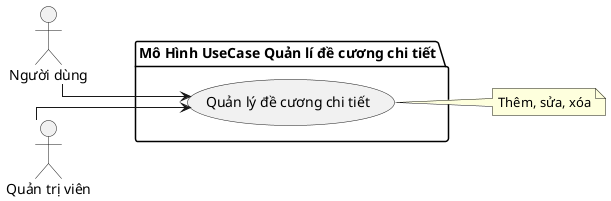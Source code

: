 @startuml uc
skinparam linetype ortho
' scale  2/3
left to right direction
actor "Người dùng" as us
actor "Quản trị viên" as ad

package "Mô Hình UseCase Quản lí đề cương chi tiết" {
  usecase "Quản lý đề cương chi tiết" as qldcct 

}
us --> qldcct
ad --> qldcct

 note right of qldcct : Thêm, sửa, xóa

@enduml